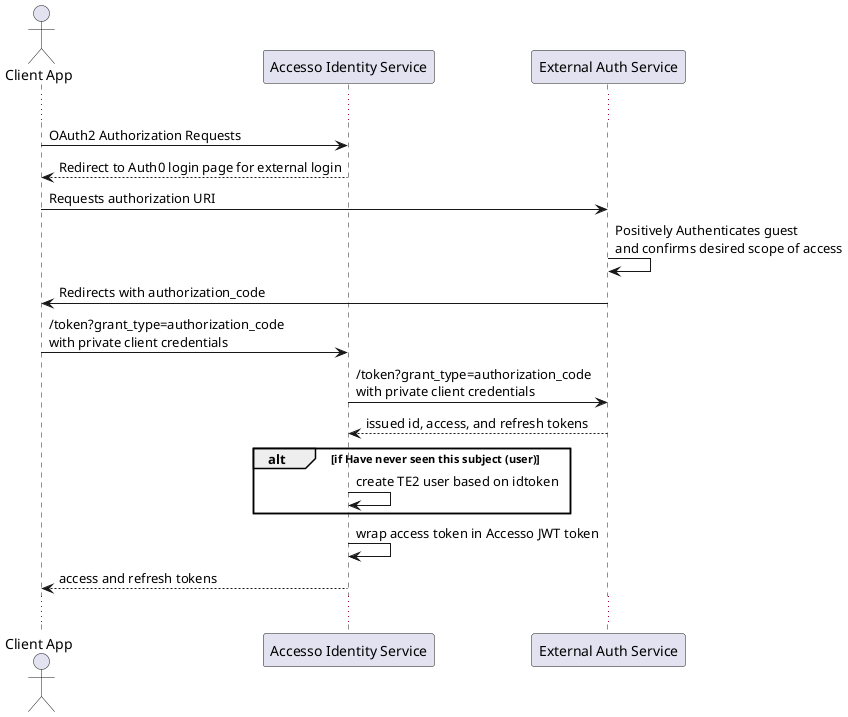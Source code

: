 @startuml
actor "Client App" as Guest
participant "Accesso Identity Service" as IDsvc
participant "External Auth Service" as Auth0

...

Guest -> IDsvc: OAuth2 Authorization Requests
IDsvc --> Guest: Redirect to Auth0 login page for external login
Guest -> Auth0: Requests authorization URI
Auth0 -> Auth0: Positively Authenticates guest\nand confirms desired scope of access
Auth0 -> Guest: Redirects with authorization_code

Guest -> IDsvc: /token?grant_type=authorization_code\nwith private client credentials
IDsvc -> Auth0: /token?grant_type=authorization_code\nwith private client credentials
Auth0 --> IDsvc: issued id, access, and refresh tokens
alt if Have never seen this subject (user)
IDsvc -> IDsvc: create TE2 user based on idtoken
end
IDsvc -> IDsvc: wrap access token in Accesso JWT token
IDsvc --> Guest: access and refresh tokens
...

@enduml
